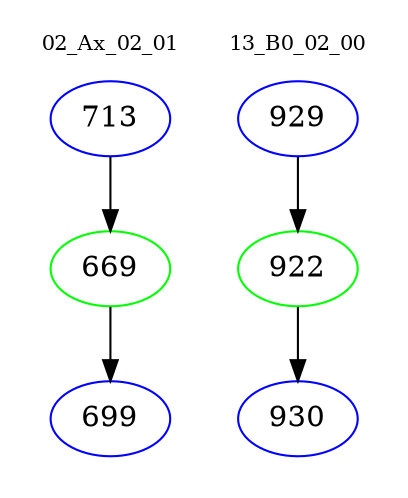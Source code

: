 digraph{
subgraph cluster_0 {
color = white
label = "02_Ax_02_01";
fontsize=10;
T0_713 [label="713", color="blue"]
T0_713 -> T0_669 [color="black"]
T0_669 [label="669", color="green"]
T0_669 -> T0_699 [color="black"]
T0_699 [label="699", color="blue"]
}
subgraph cluster_1 {
color = white
label = "13_B0_02_00";
fontsize=10;
T1_929 [label="929", color="blue"]
T1_929 -> T1_922 [color="black"]
T1_922 [label="922", color="green"]
T1_922 -> T1_930 [color="black"]
T1_930 [label="930", color="blue"]
}
}

